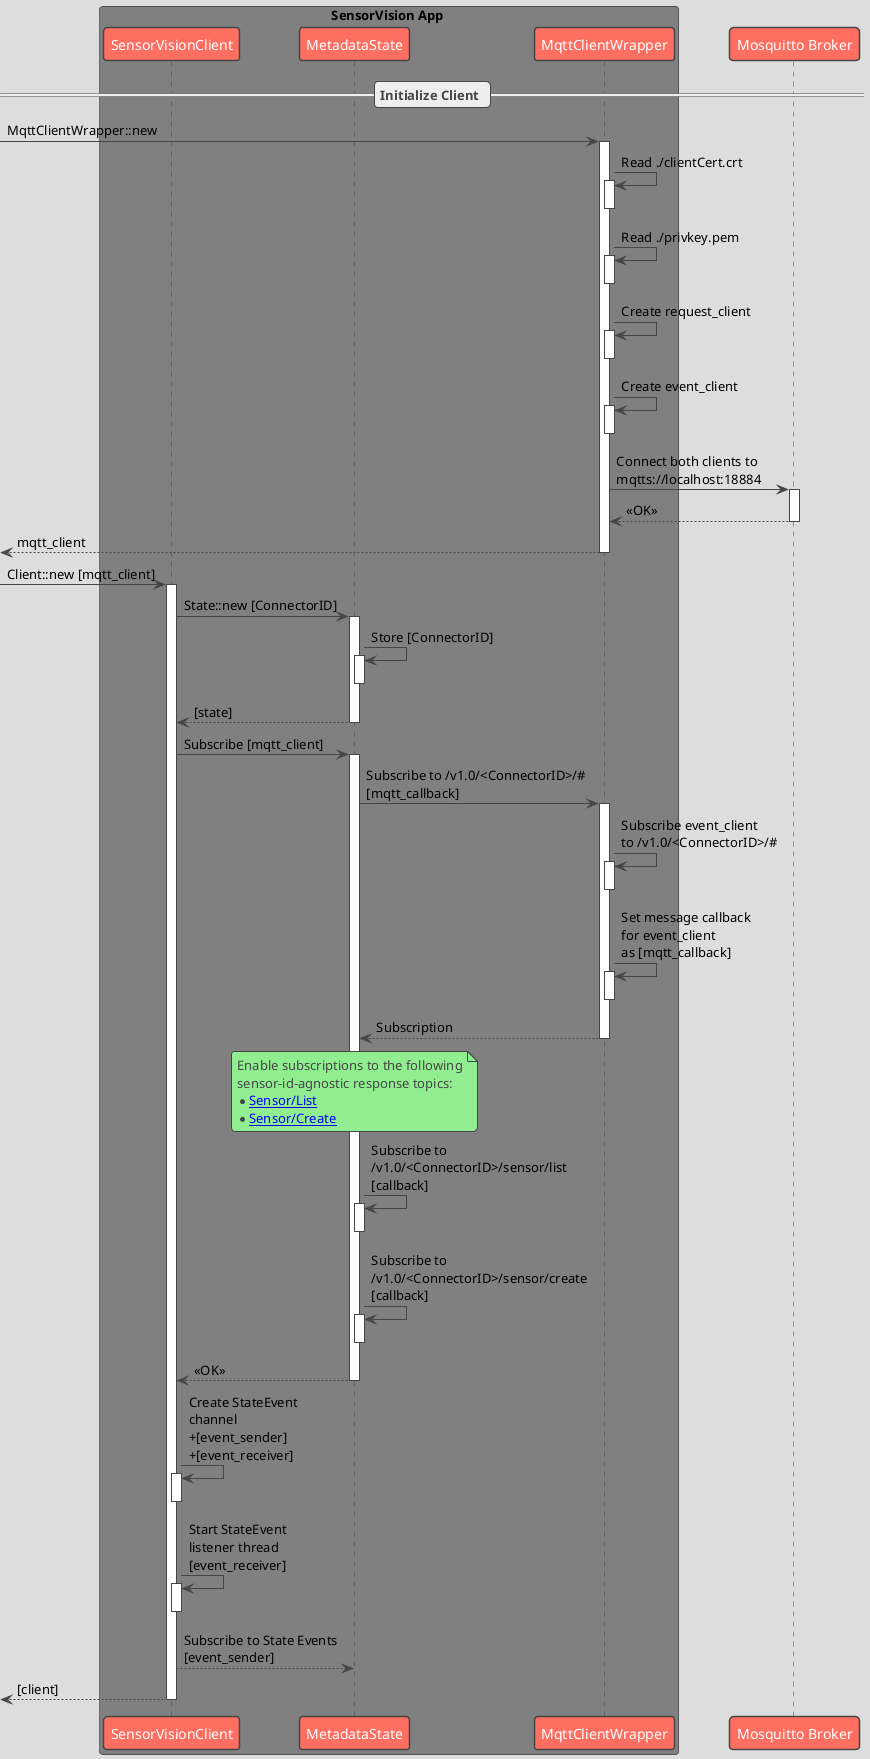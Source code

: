 @startuml

!theme toy

box SensorVision App #grey
    participant SensorVisionClient as Client
    participant MetadataState as State
    participant MqttClientWrapper as Mqtt
end box

participant "Mosquitto Broker" as Broker

== Initialize Client ==
-> Mqtt ++: MqttClientWrapper::new
Mqtt -> Mqtt ++--: Read ./clientCert.crt
Mqtt -> Mqtt ++--: Read ./privkey.pem
Mqtt -> Mqtt ++--: Create request_client
Mqtt -> Mqtt ++--: Create event_client
Mqtt -> Broker ++: Connect both clients to\nmqtts://localhost:18884
Mqtt <-- Broker --: <<OK>>
<-- Mqtt --: mqtt_client
-> Client ++: Client::new [mqtt_client]
Client -> State ++: State::new [ConnectorID]
State -> State ++--: Store [ConnectorID]
Client <-- State --: [state]
Client -> State ++: Subscribe [mqtt_client]
State -> Mqtt ++: Subscribe to /v1.0/<ConnectorID>/#\n[mqtt_callback]
Mqtt -> Mqtt ++--: Subscribe event_client\nto /v1.0/<ConnectorID>/#
Mqtt -> Mqtt ++--: Set message callback\nfor event_client\nas [mqtt_callback]
State <-- Mqtt --: Subscription
note over State
Enable subscriptions to the following
sensor-id-agnostic response topics:
* [[https://docs-iot.teamviewer.com/mqtt-api/#532-list Sensor/List]]
* [[https://docs-iot.teamviewer.com/mqtt-api/#531-create Sensor/Create]]
end note
State -> State ++--: Subscribe to\n/v1.0/<ConnectorID>/sensor/list\n[callback]
State -> State ++--: Subscribe to\n/v1.0/<ConnectorID>/sensor/create\n[callback]
Client <-- State --: <<OK>>
Client -> Client ++--: Create StateEvent\nchannel\n+[event_sender]\n+[event_receiver]
Client -> Client ++--: Start StateEvent\nlistener thread\n[event_receiver]
Client --> State : Subscribe to State Events\n[event_sender]
<-- Client --: [client]

@enduml
